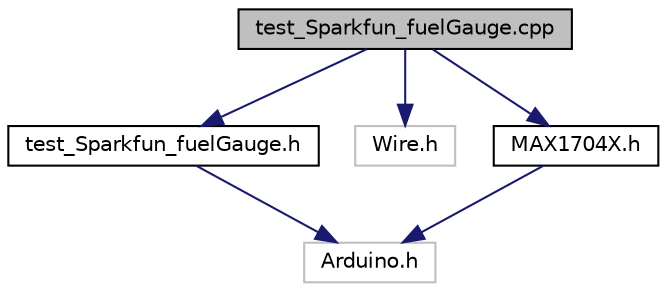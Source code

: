 digraph "test_Sparkfun_fuelGauge.cpp"
{
 // INTERACTIVE_SVG=YES
  edge [fontname="Helvetica",fontsize="10",labelfontname="Helvetica",labelfontsize="10"];
  node [fontname="Helvetica",fontsize="10",shape=record];
  Node1 [label="test_Sparkfun_fuelGauge.cpp",height=0.2,width=0.4,color="black", fillcolor="grey75", style="filled" fontcolor="black"];
  Node1 -> Node2 [color="midnightblue",fontsize="10",style="solid",fontname="Helvetica"];
  Node2 [label="test_Sparkfun_fuelGauge.h",height=0.2,width=0.4,color="black", fillcolor="white", style="filled",URL="$test___sparkfun__fuel_gauge_8h.html"];
  Node2 -> Node3 [color="midnightblue",fontsize="10",style="solid",fontname="Helvetica"];
  Node3 [label="Arduino.h",height=0.2,width=0.4,color="grey75", fillcolor="white", style="filled"];
  Node1 -> Node4 [color="midnightblue",fontsize="10",style="solid",fontname="Helvetica"];
  Node4 [label="Wire.h",height=0.2,width=0.4,color="grey75", fillcolor="white", style="filled"];
  Node1 -> Node5 [color="midnightblue",fontsize="10",style="solid",fontname="Helvetica"];
  Node5 [label="MAX1704X.h",height=0.2,width=0.4,color="black", fillcolor="white", style="filled",URL="$_m_a_x1704_x_8h.html",tooltip="Header file for MAX1704X class."];
  Node5 -> Node3 [color="midnightblue",fontsize="10",style="solid",fontname="Helvetica"];
}
